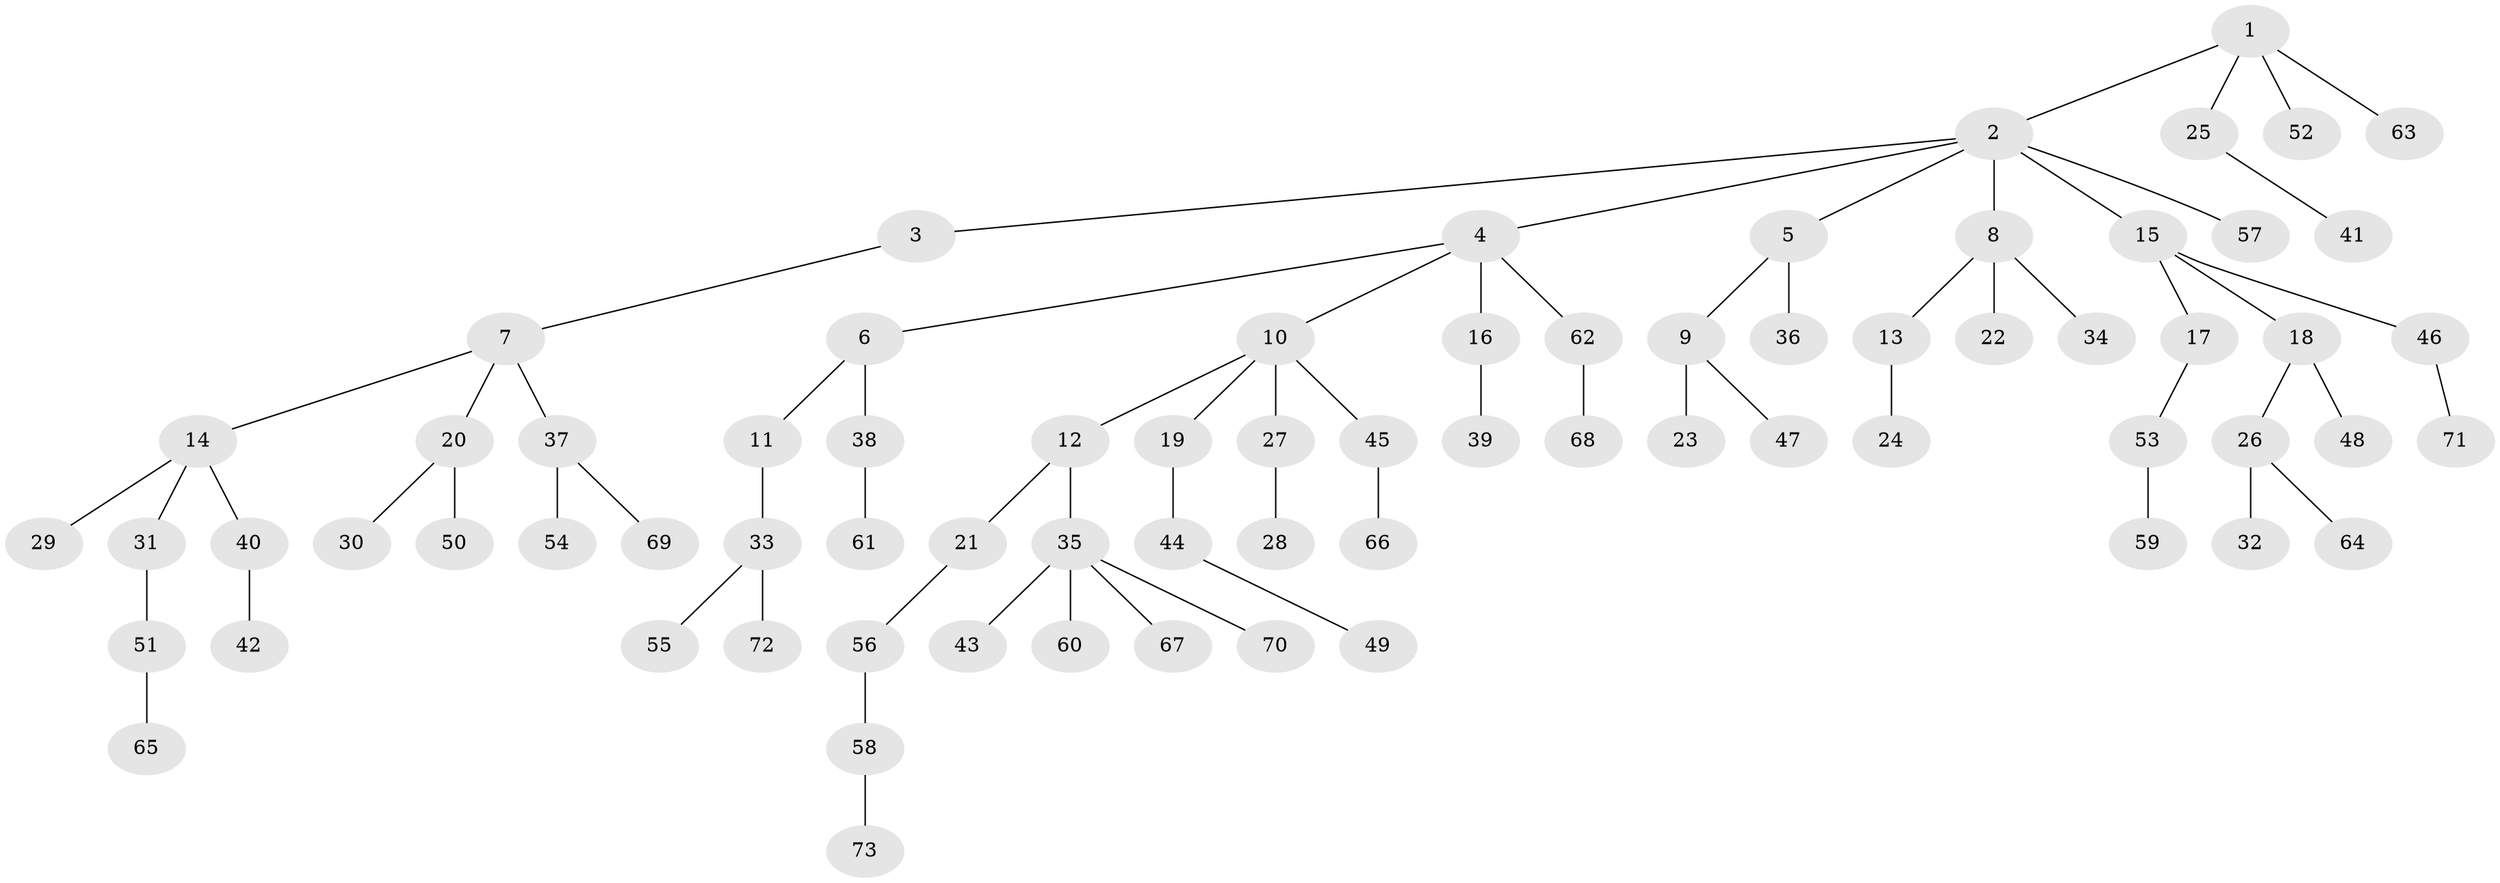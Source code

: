 // Generated by graph-tools (version 1.1) at 2025/50/03/09/25 03:50:16]
// undirected, 73 vertices, 72 edges
graph export_dot {
graph [start="1"]
  node [color=gray90,style=filled];
  1;
  2;
  3;
  4;
  5;
  6;
  7;
  8;
  9;
  10;
  11;
  12;
  13;
  14;
  15;
  16;
  17;
  18;
  19;
  20;
  21;
  22;
  23;
  24;
  25;
  26;
  27;
  28;
  29;
  30;
  31;
  32;
  33;
  34;
  35;
  36;
  37;
  38;
  39;
  40;
  41;
  42;
  43;
  44;
  45;
  46;
  47;
  48;
  49;
  50;
  51;
  52;
  53;
  54;
  55;
  56;
  57;
  58;
  59;
  60;
  61;
  62;
  63;
  64;
  65;
  66;
  67;
  68;
  69;
  70;
  71;
  72;
  73;
  1 -- 2;
  1 -- 25;
  1 -- 52;
  1 -- 63;
  2 -- 3;
  2 -- 4;
  2 -- 5;
  2 -- 8;
  2 -- 15;
  2 -- 57;
  3 -- 7;
  4 -- 6;
  4 -- 10;
  4 -- 16;
  4 -- 62;
  5 -- 9;
  5 -- 36;
  6 -- 11;
  6 -- 38;
  7 -- 14;
  7 -- 20;
  7 -- 37;
  8 -- 13;
  8 -- 22;
  8 -- 34;
  9 -- 23;
  9 -- 47;
  10 -- 12;
  10 -- 19;
  10 -- 27;
  10 -- 45;
  11 -- 33;
  12 -- 21;
  12 -- 35;
  13 -- 24;
  14 -- 29;
  14 -- 31;
  14 -- 40;
  15 -- 17;
  15 -- 18;
  15 -- 46;
  16 -- 39;
  17 -- 53;
  18 -- 26;
  18 -- 48;
  19 -- 44;
  20 -- 30;
  20 -- 50;
  21 -- 56;
  25 -- 41;
  26 -- 32;
  26 -- 64;
  27 -- 28;
  31 -- 51;
  33 -- 55;
  33 -- 72;
  35 -- 43;
  35 -- 60;
  35 -- 67;
  35 -- 70;
  37 -- 54;
  37 -- 69;
  38 -- 61;
  40 -- 42;
  44 -- 49;
  45 -- 66;
  46 -- 71;
  51 -- 65;
  53 -- 59;
  56 -- 58;
  58 -- 73;
  62 -- 68;
}
